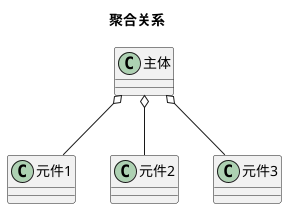 @startuml

title 聚合关系

class 主体
class 元件1
class 元件2
class 元件3

主体 o-- 元件1
主体 o-- 元件2
主体 o-- 元件3

@enduml